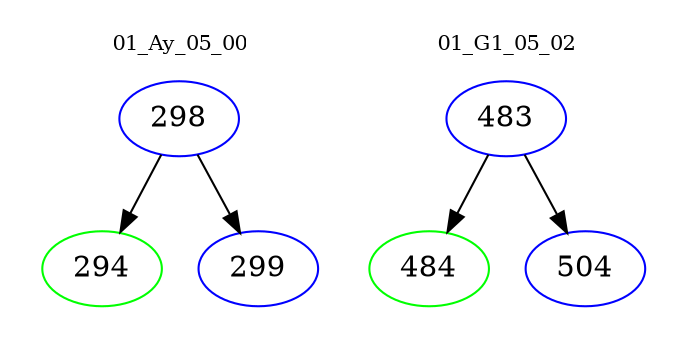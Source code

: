 digraph{
subgraph cluster_0 {
color = white
label = "01_Ay_05_00";
fontsize=10;
T0_298 [label="298", color="blue"]
T0_298 -> T0_294 [color="black"]
T0_294 [label="294", color="green"]
T0_298 -> T0_299 [color="black"]
T0_299 [label="299", color="blue"]
}
subgraph cluster_1 {
color = white
label = "01_G1_05_02";
fontsize=10;
T1_483 [label="483", color="blue"]
T1_483 -> T1_484 [color="black"]
T1_484 [label="484", color="green"]
T1_483 -> T1_504 [color="black"]
T1_504 [label="504", color="blue"]
}
}
